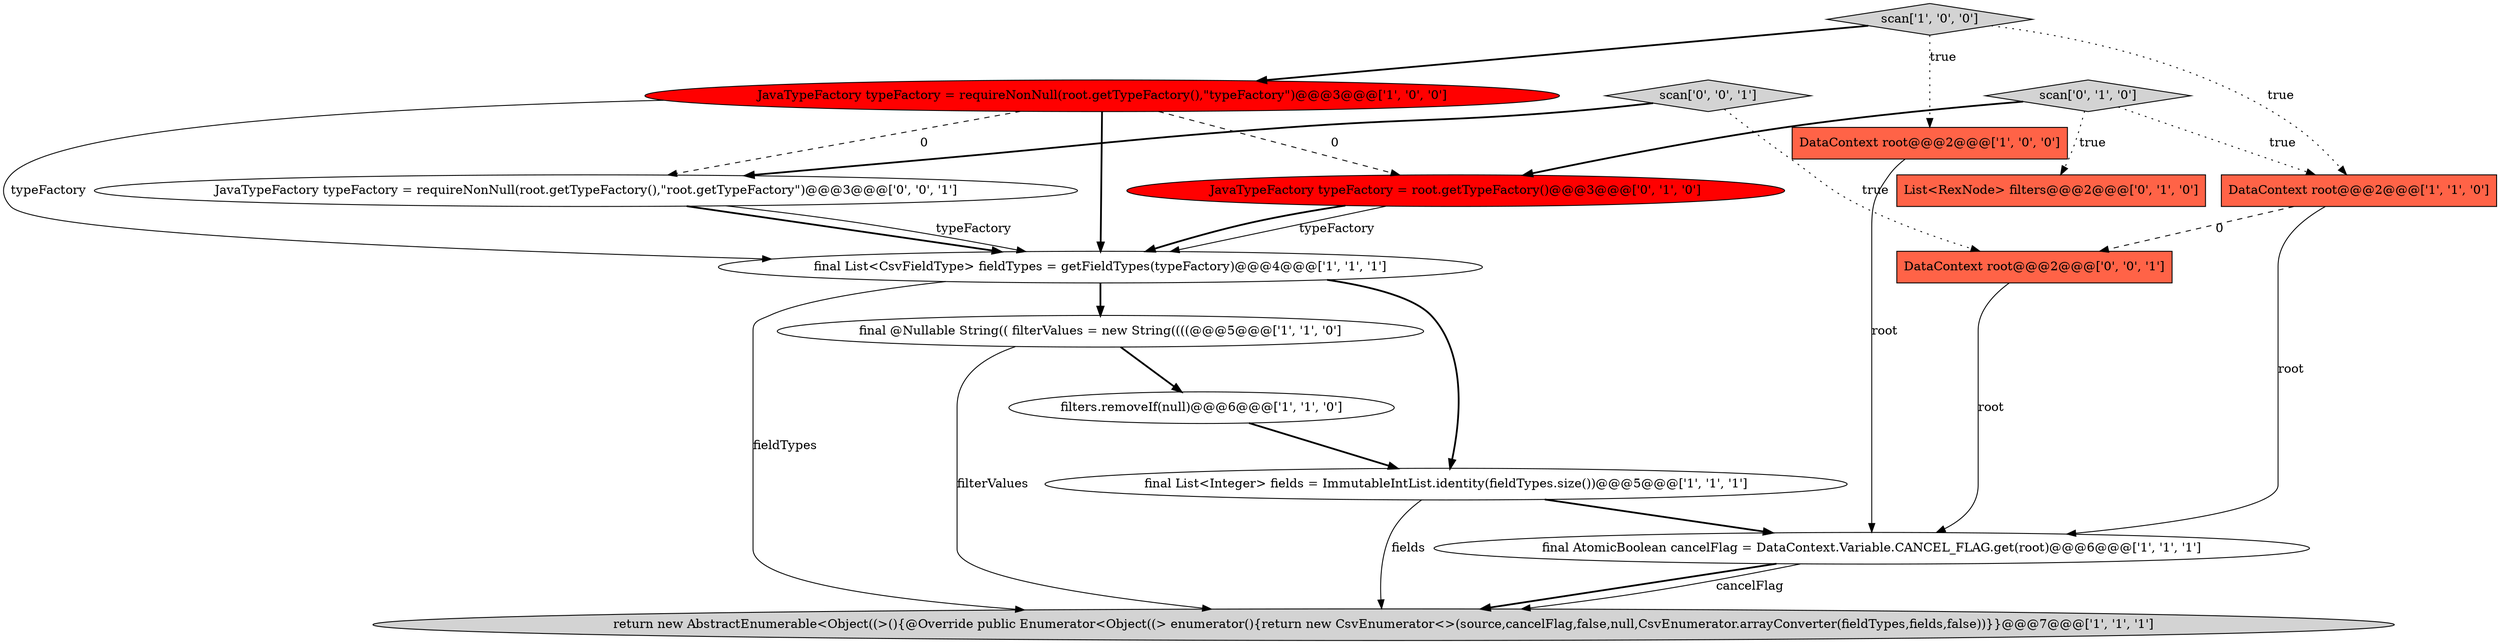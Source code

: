 digraph {
2 [style = filled, label = "JavaTypeFactory typeFactory = requireNonNull(root.getTypeFactory(),\"typeFactory\")@@@3@@@['1', '0', '0']", fillcolor = red, shape = ellipse image = "AAA1AAABBB1BBB"];
6 [style = filled, label = "final List<CsvFieldType> fieldTypes = getFieldTypes(typeFactory)@@@4@@@['1', '1', '1']", fillcolor = white, shape = ellipse image = "AAA0AAABBB1BBB"];
1 [style = filled, label = "final AtomicBoolean cancelFlag = DataContext.Variable.CANCEL_FLAG.get(root)@@@6@@@['1', '1', '1']", fillcolor = white, shape = ellipse image = "AAA0AAABBB1BBB"];
11 [style = filled, label = "scan['0', '1', '0']", fillcolor = lightgray, shape = diamond image = "AAA0AAABBB2BBB"];
15 [style = filled, label = "JavaTypeFactory typeFactory = requireNonNull(root.getTypeFactory(),\"root.getTypeFactory\")@@@3@@@['0', '0', '1']", fillcolor = white, shape = ellipse image = "AAA0AAABBB3BBB"];
7 [style = filled, label = "final @Nullable String(( filterValues = new String((((@@@5@@@['1', '1', '0']", fillcolor = white, shape = ellipse image = "AAA0AAABBB1BBB"];
4 [style = filled, label = "DataContext root@@@2@@@['1', '1', '0']", fillcolor = tomato, shape = box image = "AAA0AAABBB1BBB"];
10 [style = filled, label = "List<RexNode> filters@@@2@@@['0', '1', '0']", fillcolor = tomato, shape = box image = "AAA0AAABBB2BBB"];
12 [style = filled, label = "JavaTypeFactory typeFactory = root.getTypeFactory()@@@3@@@['0', '1', '0']", fillcolor = red, shape = ellipse image = "AAA1AAABBB2BBB"];
5 [style = filled, label = "return new AbstractEnumerable<Object((>(){@Override public Enumerator<Object((> enumerator(){return new CsvEnumerator<>(source,cancelFlag,false,null,CsvEnumerator.arrayConverter(fieldTypes,fields,false))}}@@@7@@@['1', '1', '1']", fillcolor = lightgray, shape = ellipse image = "AAA0AAABBB1BBB"];
14 [style = filled, label = "scan['0', '0', '1']", fillcolor = lightgray, shape = diamond image = "AAA0AAABBB3BBB"];
0 [style = filled, label = "final List<Integer> fields = ImmutableIntList.identity(fieldTypes.size())@@@5@@@['1', '1', '1']", fillcolor = white, shape = ellipse image = "AAA0AAABBB1BBB"];
8 [style = filled, label = "filters.removeIf(null)@@@6@@@['1', '1', '0']", fillcolor = white, shape = ellipse image = "AAA0AAABBB1BBB"];
13 [style = filled, label = "DataContext root@@@2@@@['0', '0', '1']", fillcolor = tomato, shape = box image = "AAA0AAABBB3BBB"];
3 [style = filled, label = "DataContext root@@@2@@@['1', '0', '0']", fillcolor = tomato, shape = box image = "AAA0AAABBB1BBB"];
9 [style = filled, label = "scan['1', '0', '0']", fillcolor = lightgray, shape = diamond image = "AAA0AAABBB1BBB"];
1->5 [style = bold, label=""];
12->6 [style = solid, label="typeFactory"];
9->2 [style = bold, label=""];
2->6 [style = bold, label=""];
11->10 [style = dotted, label="true"];
7->5 [style = solid, label="filterValues"];
11->12 [style = bold, label=""];
15->6 [style = bold, label=""];
6->0 [style = bold, label=""];
11->4 [style = dotted, label="true"];
7->8 [style = bold, label=""];
12->6 [style = bold, label=""];
15->6 [style = solid, label="typeFactory"];
14->13 [style = dotted, label="true"];
2->6 [style = solid, label="typeFactory"];
2->15 [style = dashed, label="0"];
8->0 [style = bold, label=""];
2->12 [style = dashed, label="0"];
4->1 [style = solid, label="root"];
6->5 [style = solid, label="fieldTypes"];
0->1 [style = bold, label=""];
9->4 [style = dotted, label="true"];
14->15 [style = bold, label=""];
13->1 [style = solid, label="root"];
9->3 [style = dotted, label="true"];
6->7 [style = bold, label=""];
4->13 [style = dashed, label="0"];
0->5 [style = solid, label="fields"];
3->1 [style = solid, label="root"];
1->5 [style = solid, label="cancelFlag"];
}
